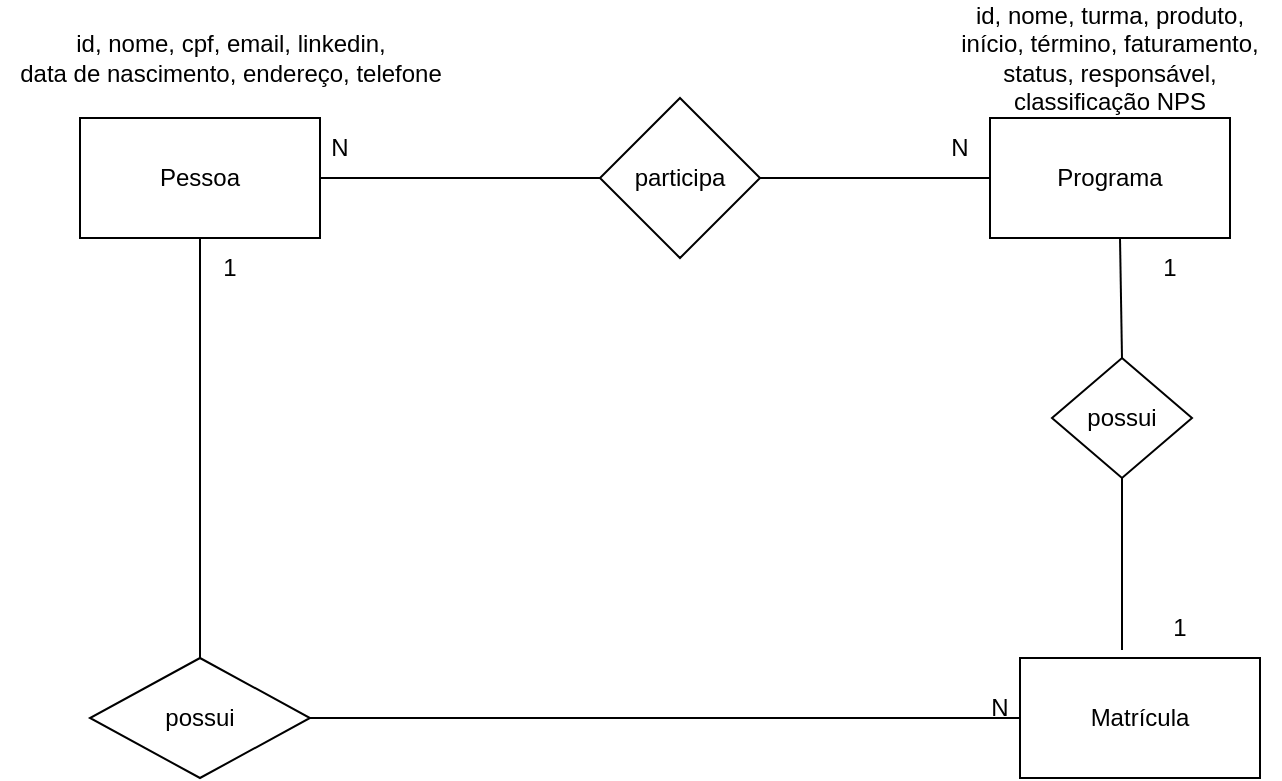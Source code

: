 <mxfile version="20.3.3" type="github">
  <diagram id="PDQv3CfrBEzrBGAz_Q_X" name="Página-1">
    <mxGraphModel dx="868" dy="482" grid="1" gridSize="10" guides="1" tooltips="1" connect="1" arrows="1" fold="1" page="1" pageScale="1" pageWidth="827" pageHeight="1169" math="0" shadow="0">
      <root>
        <mxCell id="0" />
        <mxCell id="1" parent="0" />
        <mxCell id="9u3_jMF8oIi2l2e3w_-2-1" value="Pessoa" style="rounded=0;whiteSpace=wrap;html=1;" parent="1" vertex="1">
          <mxGeometry x="40" y="240" width="120" height="60" as="geometry" />
        </mxCell>
        <mxCell id="9u3_jMF8oIi2l2e3w_-2-2" value="id, nome, cpf, email, linkedin, &lt;br&gt;data de nascimento, endereço, telefone" style="text;html=1;align=center;verticalAlign=middle;resizable=0;points=[];autosize=1;strokeColor=none;fillColor=none;" parent="1" vertex="1">
          <mxGeometry y="190" width="230" height="40" as="geometry" />
        </mxCell>
        <mxCell id="9u3_jMF8oIi2l2e3w_-2-4" value="Programa" style="rounded=0;whiteSpace=wrap;html=1;" parent="1" vertex="1">
          <mxGeometry x="495" y="240" width="120" height="60" as="geometry" />
        </mxCell>
        <mxCell id="9u3_jMF8oIi2l2e3w_-2-7" value="id, nome, turma, produto, início, término, faturamento, status, responsável, classificação NPS" style="text;html=1;strokeColor=none;fillColor=none;align=center;verticalAlign=middle;whiteSpace=wrap;rounded=0;" parent="1" vertex="1">
          <mxGeometry x="470" y="190" width="170" height="40" as="geometry" />
        </mxCell>
        <mxCell id="9u3_jMF8oIi2l2e3w_-2-8" value="participa" style="rhombus;whiteSpace=wrap;html=1;" parent="1" vertex="1">
          <mxGeometry x="300" y="230" width="80" height="80" as="geometry" />
        </mxCell>
        <mxCell id="9u3_jMF8oIi2l2e3w_-2-12" value="" style="endArrow=none;html=1;rounded=0;exitX=1;exitY=0.5;exitDx=0;exitDy=0;entryX=0;entryY=0.5;entryDx=0;entryDy=0;" parent="1" source="9u3_jMF8oIi2l2e3w_-2-8" target="9u3_jMF8oIi2l2e3w_-2-4" edge="1">
          <mxGeometry width="50" height="50" relative="1" as="geometry">
            <mxPoint x="390" y="270" as="sourcePoint" />
            <mxPoint x="490" y="270" as="targetPoint" />
          </mxGeometry>
        </mxCell>
        <mxCell id="9u3_jMF8oIi2l2e3w_-2-14" value="" style="endArrow=none;html=1;rounded=0;entryX=0;entryY=0.5;entryDx=0;entryDy=0;exitX=1;exitY=0.5;exitDx=0;exitDy=0;" parent="1" source="9u3_jMF8oIi2l2e3w_-2-1" target="9u3_jMF8oIi2l2e3w_-2-8" edge="1">
          <mxGeometry width="50" height="50" relative="1" as="geometry">
            <mxPoint x="160" y="280" as="sourcePoint" />
            <mxPoint x="210" y="230" as="targetPoint" />
          </mxGeometry>
        </mxCell>
        <mxCell id="9u3_jMF8oIi2l2e3w_-2-15" value="N" style="text;html=1;strokeColor=none;fillColor=none;align=center;verticalAlign=middle;whiteSpace=wrap;rounded=0;" parent="1" vertex="1">
          <mxGeometry x="450" y="240" width="60" height="30" as="geometry" />
        </mxCell>
        <mxCell id="9u3_jMF8oIi2l2e3w_-2-16" value="N" style="text;html=1;strokeColor=none;fillColor=none;align=center;verticalAlign=middle;whiteSpace=wrap;rounded=0;" parent="1" vertex="1">
          <mxGeometry x="140" y="240" width="60" height="30" as="geometry" />
        </mxCell>
        <mxCell id="9u3_jMF8oIi2l2e3w_-2-17" value="Matrícula" style="rounded=0;whiteSpace=wrap;html=1;" parent="1" vertex="1">
          <mxGeometry x="510" y="510" width="120" height="60" as="geometry" />
        </mxCell>
        <mxCell id="9u3_jMF8oIi2l2e3w_-2-18" value="possui" style="rhombus;whiteSpace=wrap;html=1;" parent="1" vertex="1">
          <mxGeometry x="526" y="360" width="70" height="60" as="geometry" />
        </mxCell>
        <mxCell id="9u3_jMF8oIi2l2e3w_-2-19" value="" style="endArrow=none;html=1;rounded=0;exitX=0.5;exitY=0;exitDx=0;exitDy=0;" parent="1" source="9u3_jMF8oIi2l2e3w_-2-18" edge="1">
          <mxGeometry width="50" height="50" relative="1" as="geometry">
            <mxPoint x="390" y="450" as="sourcePoint" />
            <mxPoint x="560" y="300" as="targetPoint" />
            <Array as="points">
              <mxPoint x="560" y="300" />
            </Array>
          </mxGeometry>
        </mxCell>
        <mxCell id="9u3_jMF8oIi2l2e3w_-2-20" value="" style="endArrow=none;html=1;rounded=0;entryX=0.5;entryY=1;entryDx=0;entryDy=0;exitX=0.425;exitY=-0.067;exitDx=0;exitDy=0;exitPerimeter=0;" parent="1" source="9u3_jMF8oIi2l2e3w_-2-17" target="9u3_jMF8oIi2l2e3w_-2-18" edge="1">
          <mxGeometry width="50" height="50" relative="1" as="geometry">
            <mxPoint x="390" y="450" as="sourcePoint" />
            <mxPoint x="440" y="400" as="targetPoint" />
          </mxGeometry>
        </mxCell>
        <mxCell id="9u3_jMF8oIi2l2e3w_-2-21" value="1" style="text;html=1;strokeColor=none;fillColor=none;align=center;verticalAlign=middle;whiteSpace=wrap;rounded=0;" parent="1" vertex="1">
          <mxGeometry x="555" y="300" width="60" height="30" as="geometry" />
        </mxCell>
        <mxCell id="9u3_jMF8oIi2l2e3w_-2-22" value="1" style="text;html=1;strokeColor=none;fillColor=none;align=center;verticalAlign=middle;whiteSpace=wrap;rounded=0;" parent="1" vertex="1">
          <mxGeometry x="560" y="480" width="60" height="30" as="geometry" />
        </mxCell>
        <mxCell id="9u3_jMF8oIi2l2e3w_-2-23" value="possui" style="rhombus;whiteSpace=wrap;html=1;" parent="1" vertex="1">
          <mxGeometry x="45" y="510" width="110" height="60" as="geometry" />
        </mxCell>
        <mxCell id="ifj-J74jOMDwdRBt32dU-1" value="" style="endArrow=none;html=1;rounded=0;entryX=0.5;entryY=1;entryDx=0;entryDy=0;" edge="1" parent="1" target="9u3_jMF8oIi2l2e3w_-2-1">
          <mxGeometry width="50" height="50" relative="1" as="geometry">
            <mxPoint x="100" y="510" as="sourcePoint" />
            <mxPoint x="150" y="460" as="targetPoint" />
          </mxGeometry>
        </mxCell>
        <mxCell id="ifj-J74jOMDwdRBt32dU-2" value="" style="endArrow=none;html=1;rounded=0;entryX=0;entryY=0.5;entryDx=0;entryDy=0;exitX=1;exitY=0.5;exitDx=0;exitDy=0;" edge="1" parent="1" source="9u3_jMF8oIi2l2e3w_-2-23" target="9u3_jMF8oIi2l2e3w_-2-17">
          <mxGeometry width="50" height="50" relative="1" as="geometry">
            <mxPoint x="160" y="540" as="sourcePoint" />
            <mxPoint x="110" y="310" as="targetPoint" />
          </mxGeometry>
        </mxCell>
        <mxCell id="ifj-J74jOMDwdRBt32dU-3" value="1" style="text;html=1;strokeColor=none;fillColor=none;align=center;verticalAlign=middle;whiteSpace=wrap;rounded=0;" vertex="1" parent="1">
          <mxGeometry x="85" y="300" width="60" height="30" as="geometry" />
        </mxCell>
        <mxCell id="ifj-J74jOMDwdRBt32dU-4" value="N" style="text;html=1;strokeColor=none;fillColor=none;align=center;verticalAlign=middle;whiteSpace=wrap;rounded=0;" vertex="1" parent="1">
          <mxGeometry x="470" y="520" width="60" height="30" as="geometry" />
        </mxCell>
      </root>
    </mxGraphModel>
  </diagram>
</mxfile>
